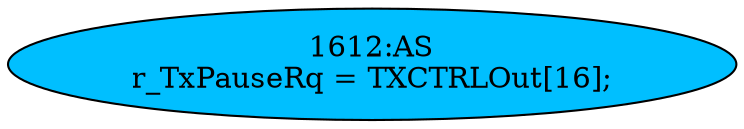 strict digraph "" {
	node [label="\N"];
	"1612:AS"	 [ast="<pyverilog.vparser.ast.Assign object at 0x7fbdee036550>",
		def_var="['r_TxPauseRq']",
		fillcolor=deepskyblue,
		label="1612:AS
r_TxPauseRq = TXCTRLOut[16];",
		statements="[]",
		style=filled,
		typ=Assign,
		use_var="['TXCTRLOut']"];
}
